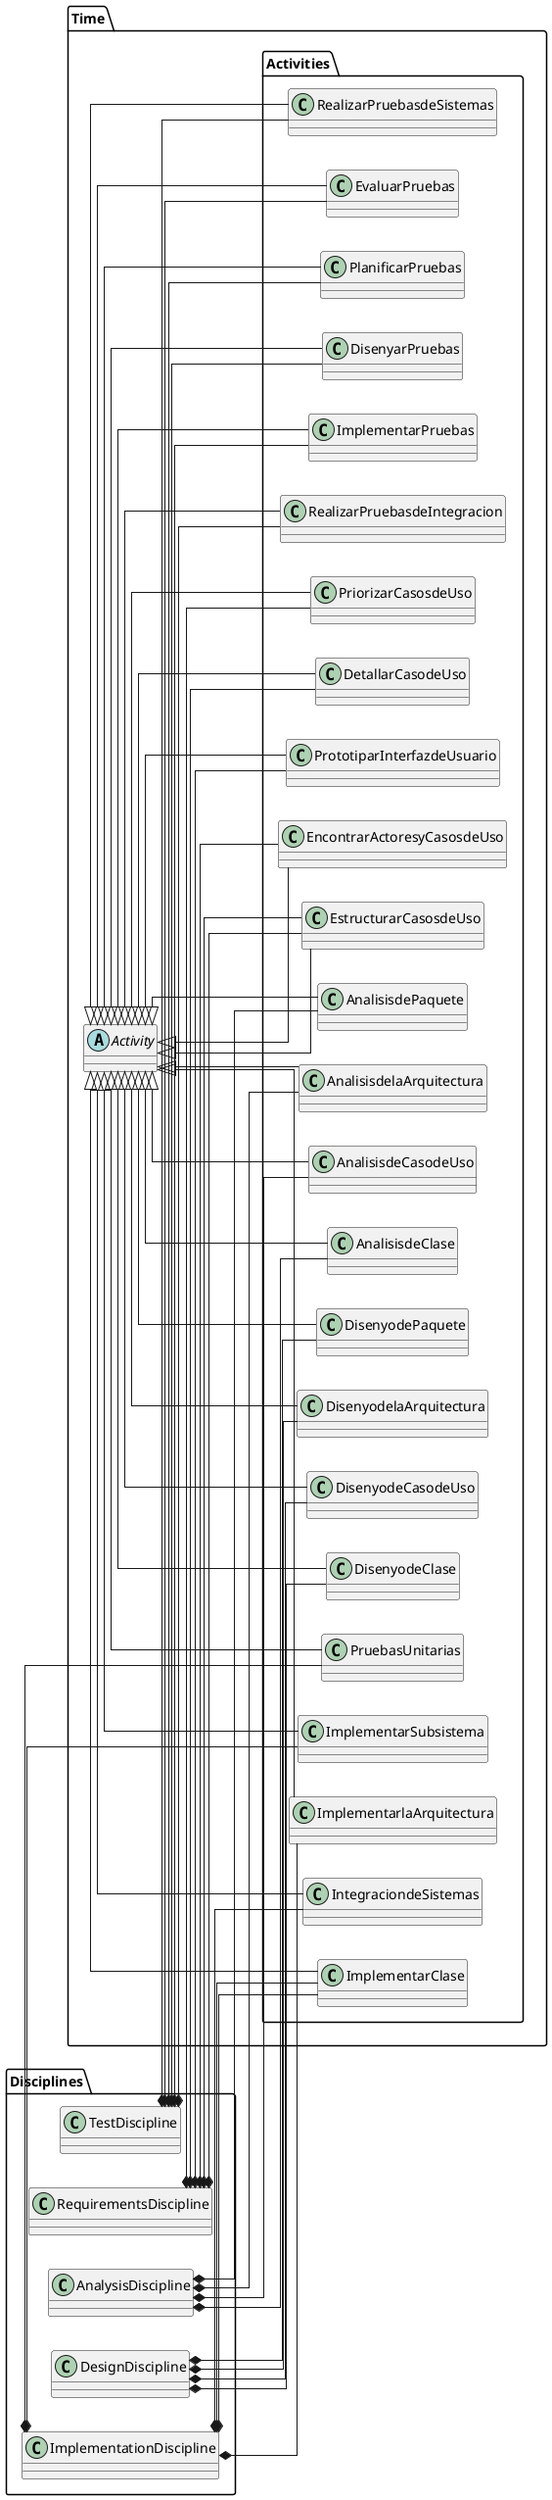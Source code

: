 @startuml

left to right direction
skinparam Linetype ortho

namespace Time {
  Abstract Class Activity

  namespace Activities {
    Class EncontrarActoresyCasosdeUso extends Time.Activity
    Class PriorizarCasosdeUso extends Time.Activity
    Class DetallarCasodeUso extends Time.Activity
    Class EstructurarCasosdeUso extends Time.Activity
    Class PrototiparInterfazdeUsuario extends Time.Activity
    Class AnalisisdelaArquitectura extends Time.Activity
    Class AnalisisdeCasodeUso extends Time.Activity
    Class AnalisisdeClase extends Time.Activity
    Class AnalisisdePaquete extends Time.Activity
    Class DisenyodelaArquitectura extends Time.Activity
    Class DisenyodeCasodeUso extends Time.Activity
    Class DisenyodeClase extends Time.Activity
    Class DisenyodePaquete extends Time.Activity
    Class ImplementarlaArquitectura extends Time.Activity
    Class IntegraciondeSistemas extends Time.Activity
    Class ImplementarClase extends Time.Activity
    Class PruebasUnitarias extends Time.Activity
    Class ImplementarSubsistema extends Time.Activity
    Class PlanificarPruebas extends Time.Activity
    Class DisenyarPruebas extends Time.Activity
    Class ImplementarPruebas extends Time.Activity
    Class RealizarPruebasdeIntegracion extends Time.Activity
    Class RealizarPruebasdeSistemas extends Time.Activity
    Class EvaluarPruebas extends Time.Activity
  }
}

Disciplines.RequirementsDiscipline *-- Time.Activities.EncontrarActoresyCasosdeUso
Disciplines.RequirementsDiscipline *-- Time.Activities.PriorizarCasosdeUso
Disciplines.RequirementsDiscipline *-- Time.Activities.DetallarCasodeUso
Disciplines.RequirementsDiscipline *-- Time.Activities.EstructurarCasosdeUso
Disciplines.RequirementsDiscipline *-- Time.Activities.PrototiparInterfazdeUsuario
Disciplines.RequirementsDiscipline *-- Time.Activities.EstructurarCasosdeUso

Disciplines.AnalysisDiscipline *-- Time.Activities.AnalisisdelaArquitectura
Disciplines.AnalysisDiscipline *-- Time.Activities.AnalisisdeCasodeUso
Disciplines.AnalysisDiscipline *-- Time.Activities.AnalisisdeClase
Disciplines.AnalysisDiscipline *-- Time.Activities.AnalisisdePaquete

Disciplines.DesignDiscipline *-- Time.Activities.DisenyodelaArquitectura
Disciplines.DesignDiscipline *-- Time.Activities.DisenyodeCasodeUso
Disciplines.DesignDiscipline *-- Time.Activities.DisenyodeClase
Disciplines.DesignDiscipline *-- Time.Activities.DisenyodePaquete

Disciplines.ImplementationDiscipline *-- Time.Activities.ImplementarlaArquitectura
Disciplines.ImplementationDiscipline *-- Time.Activities.IntegraciondeSistemas
Disciplines.ImplementationDiscipline *-- Time.Activities.ImplementarClase
Disciplines.ImplementationDiscipline *-- Time.Activities.ImplementarClase
Disciplines.ImplementationDiscipline *-- Time.Activities.PruebasUnitarias
Disciplines.ImplementationDiscipline *-- Time.Activities.ImplementarSubsistema

Disciplines.TestDiscipline *-- Time.Activities.PlanificarPruebas
Disciplines.TestDiscipline *-- Time.Activities.DisenyarPruebas
Disciplines.TestDiscipline *-- Time.Activities.ImplementarPruebas
Disciplines.TestDiscipline *-- Time.Activities.RealizarPruebasdeIntegracion
Disciplines.TestDiscipline *-- Time.Activities.RealizarPruebasdeSistemas
Disciplines.TestDiscipline *-- Time.Activities.EvaluarPruebas

@enduml